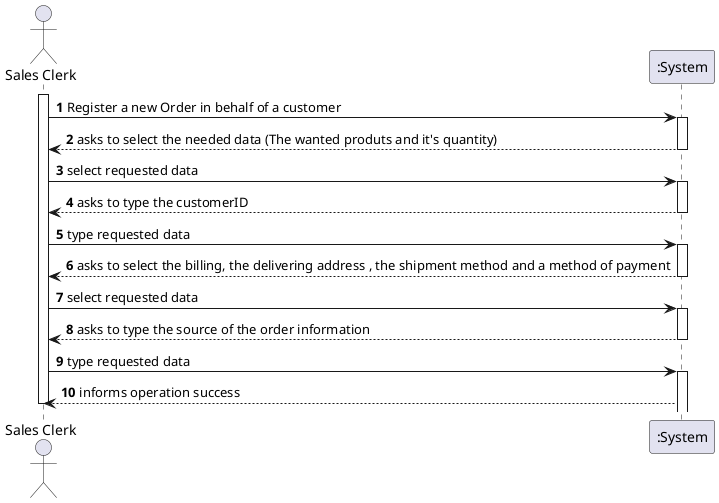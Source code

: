 @startuml
actor "Sales Clerk" as SC
participant ":System" as System

autonumber
activate SC
SC -> System: Register a new Order in behalf of a customer
activate System
System --> SC: asks to select the needed data (The wanted produts and it's quantity)
deactivate System
SC -> System: select requested data
activate System
System --> SC: asks to type the customerID
deactivate System
SC -> System: type requested data
activate System
System --> SC: asks to select the billing, the delivering address , the shipment method and a method of payment
deactivate System
SC -> System: select requested data
activate System
System --> SC: asks to type the source of the order information
deactivate System
SC -> System: type requested data
activate System
System --> SC: informs operation success


deactivate SC
@enduml